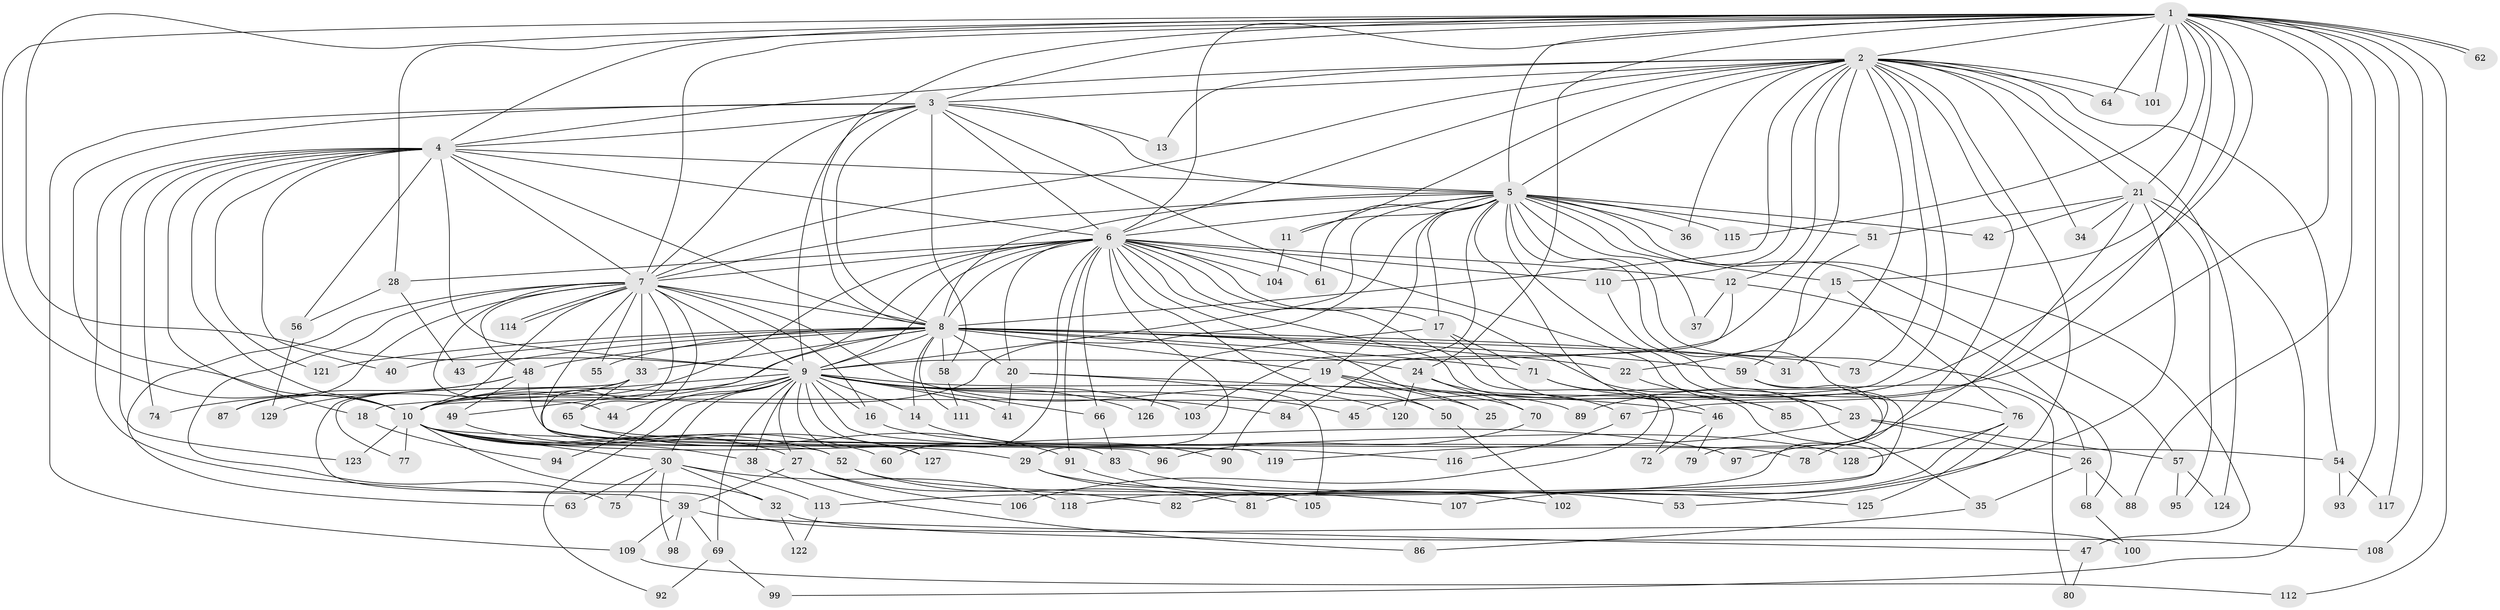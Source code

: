 // coarse degree distribution, {40: 0.01282051282051282, 20: 0.01282051282051282, 22: 0.01282051282051282, 19: 0.02564102564102564, 14: 0.01282051282051282, 5: 0.07692307692307693, 6: 0.05128205128205128, 4: 0.08974358974358974, 11: 0.01282051282051282, 3: 0.10256410256410256, 9: 0.01282051282051282, 2: 0.5128205128205128, 7: 0.01282051282051282, 8: 0.01282051282051282, 1: 0.038461538461538464}
// Generated by graph-tools (version 1.1) at 2025/49/03/04/25 22:49:40]
// undirected, 129 vertices, 283 edges
graph export_dot {
  node [color=gray90,style=filled];
  1;
  2;
  3;
  4;
  5;
  6;
  7;
  8;
  9;
  10;
  11;
  12;
  13;
  14;
  15;
  16;
  17;
  18;
  19;
  20;
  21;
  22;
  23;
  24;
  25;
  26;
  27;
  28;
  29;
  30;
  31;
  32;
  33;
  34;
  35;
  36;
  37;
  38;
  39;
  40;
  41;
  42;
  43;
  44;
  45;
  46;
  47;
  48;
  49;
  50;
  51;
  52;
  53;
  54;
  55;
  56;
  57;
  58;
  59;
  60;
  61;
  62;
  63;
  64;
  65;
  66;
  67;
  68;
  69;
  70;
  71;
  72;
  73;
  74;
  75;
  76;
  77;
  78;
  79;
  80;
  81;
  82;
  83;
  84;
  85;
  86;
  87;
  88;
  89;
  90;
  91;
  92;
  93;
  94;
  95;
  96;
  97;
  98;
  99;
  100;
  101;
  102;
  103;
  104;
  105;
  106;
  107;
  108;
  109;
  110;
  111;
  112;
  113;
  114;
  115;
  116;
  117;
  118;
  119;
  120;
  121;
  122;
  123;
  124;
  125;
  126;
  127;
  128;
  129;
  1 -- 2;
  1 -- 3;
  1 -- 4;
  1 -- 5;
  1 -- 6;
  1 -- 7;
  1 -- 8;
  1 -- 9;
  1 -- 10;
  1 -- 15;
  1 -- 21;
  1 -- 24;
  1 -- 28;
  1 -- 45;
  1 -- 62;
  1 -- 62;
  1 -- 64;
  1 -- 67;
  1 -- 88;
  1 -- 89;
  1 -- 93;
  1 -- 101;
  1 -- 108;
  1 -- 112;
  1 -- 115;
  1 -- 117;
  2 -- 3;
  2 -- 4;
  2 -- 5;
  2 -- 6;
  2 -- 7;
  2 -- 8;
  2 -- 9;
  2 -- 10;
  2 -- 11;
  2 -- 12;
  2 -- 13;
  2 -- 21;
  2 -- 31;
  2 -- 34;
  2 -- 36;
  2 -- 53;
  2 -- 54;
  2 -- 64;
  2 -- 73;
  2 -- 78;
  2 -- 101;
  2 -- 110;
  2 -- 124;
  3 -- 4;
  3 -- 5;
  3 -- 6;
  3 -- 7;
  3 -- 8;
  3 -- 9;
  3 -- 10;
  3 -- 13;
  3 -- 23;
  3 -- 58;
  3 -- 109;
  4 -- 5;
  4 -- 6;
  4 -- 7;
  4 -- 8;
  4 -- 9;
  4 -- 10;
  4 -- 18;
  4 -- 39;
  4 -- 40;
  4 -- 56;
  4 -- 74;
  4 -- 121;
  4 -- 123;
  5 -- 6;
  5 -- 7;
  5 -- 8;
  5 -- 9;
  5 -- 10;
  5 -- 11;
  5 -- 15;
  5 -- 17;
  5 -- 19;
  5 -- 36;
  5 -- 37;
  5 -- 42;
  5 -- 47;
  5 -- 51;
  5 -- 57;
  5 -- 61;
  5 -- 68;
  5 -- 76;
  5 -- 85;
  5 -- 103;
  5 -- 113;
  5 -- 115;
  6 -- 7;
  6 -- 8;
  6 -- 9;
  6 -- 10;
  6 -- 12;
  6 -- 17;
  6 -- 20;
  6 -- 25;
  6 -- 28;
  6 -- 29;
  6 -- 35;
  6 -- 49;
  6 -- 50;
  6 -- 60;
  6 -- 61;
  6 -- 66;
  6 -- 72;
  6 -- 91;
  6 -- 104;
  6 -- 106;
  6 -- 110;
  7 -- 8;
  7 -- 9;
  7 -- 10;
  7 -- 16;
  7 -- 33;
  7 -- 44;
  7 -- 48;
  7 -- 52;
  7 -- 55;
  7 -- 63;
  7 -- 65;
  7 -- 75;
  7 -- 87;
  7 -- 96;
  7 -- 114;
  7 -- 114;
  7 -- 120;
  8 -- 9;
  8 -- 10;
  8 -- 14;
  8 -- 19;
  8 -- 20;
  8 -- 22;
  8 -- 24;
  8 -- 31;
  8 -- 33;
  8 -- 40;
  8 -- 43;
  8 -- 48;
  8 -- 55;
  8 -- 58;
  8 -- 59;
  8 -- 71;
  8 -- 73;
  8 -- 111;
  8 -- 121;
  9 -- 10;
  9 -- 14;
  9 -- 16;
  9 -- 18;
  9 -- 27;
  9 -- 30;
  9 -- 38;
  9 -- 41;
  9 -- 44;
  9 -- 45;
  9 -- 66;
  9 -- 69;
  9 -- 83;
  9 -- 84;
  9 -- 89;
  9 -- 92;
  9 -- 94;
  9 -- 103;
  9 -- 116;
  9 -- 126;
  9 -- 127;
  10 -- 27;
  10 -- 29;
  10 -- 30;
  10 -- 32;
  10 -- 38;
  10 -- 52;
  10 -- 54;
  10 -- 60;
  10 -- 77;
  10 -- 97;
  10 -- 123;
  11 -- 104;
  12 -- 26;
  12 -- 37;
  12 -- 84;
  14 -- 90;
  15 -- 22;
  15 -- 76;
  16 -- 128;
  17 -- 46;
  17 -- 71;
  17 -- 126;
  18 -- 94;
  19 -- 25;
  19 -- 50;
  19 -- 70;
  19 -- 90;
  20 -- 41;
  20 -- 46;
  20 -- 105;
  21 -- 34;
  21 -- 42;
  21 -- 51;
  21 -- 95;
  21 -- 97;
  21 -- 99;
  21 -- 107;
  22 -- 23;
  23 -- 26;
  23 -- 57;
  23 -- 119;
  24 -- 67;
  24 -- 70;
  24 -- 120;
  26 -- 35;
  26 -- 68;
  26 -- 88;
  27 -- 39;
  27 -- 82;
  27 -- 106;
  28 -- 43;
  28 -- 56;
  29 -- 53;
  29 -- 105;
  30 -- 32;
  30 -- 63;
  30 -- 75;
  30 -- 98;
  30 -- 113;
  30 -- 118;
  32 -- 108;
  32 -- 122;
  33 -- 65;
  33 -- 77;
  33 -- 100;
  33 -- 129;
  35 -- 86;
  38 -- 86;
  39 -- 47;
  39 -- 69;
  39 -- 98;
  39 -- 109;
  46 -- 72;
  46 -- 79;
  47 -- 80;
  48 -- 49;
  48 -- 74;
  48 -- 87;
  48 -- 119;
  49 -- 127;
  50 -- 102;
  51 -- 59;
  52 -- 81;
  52 -- 107;
  54 -- 93;
  54 -- 117;
  56 -- 129;
  57 -- 95;
  57 -- 124;
  58 -- 111;
  59 -- 79;
  59 -- 80;
  65 -- 78;
  65 -- 91;
  66 -- 83;
  67 -- 116;
  68 -- 100;
  69 -- 92;
  69 -- 99;
  70 -- 96;
  71 -- 82;
  71 -- 85;
  76 -- 81;
  76 -- 125;
  76 -- 128;
  83 -- 125;
  91 -- 102;
  109 -- 112;
  110 -- 118;
  113 -- 122;
}
